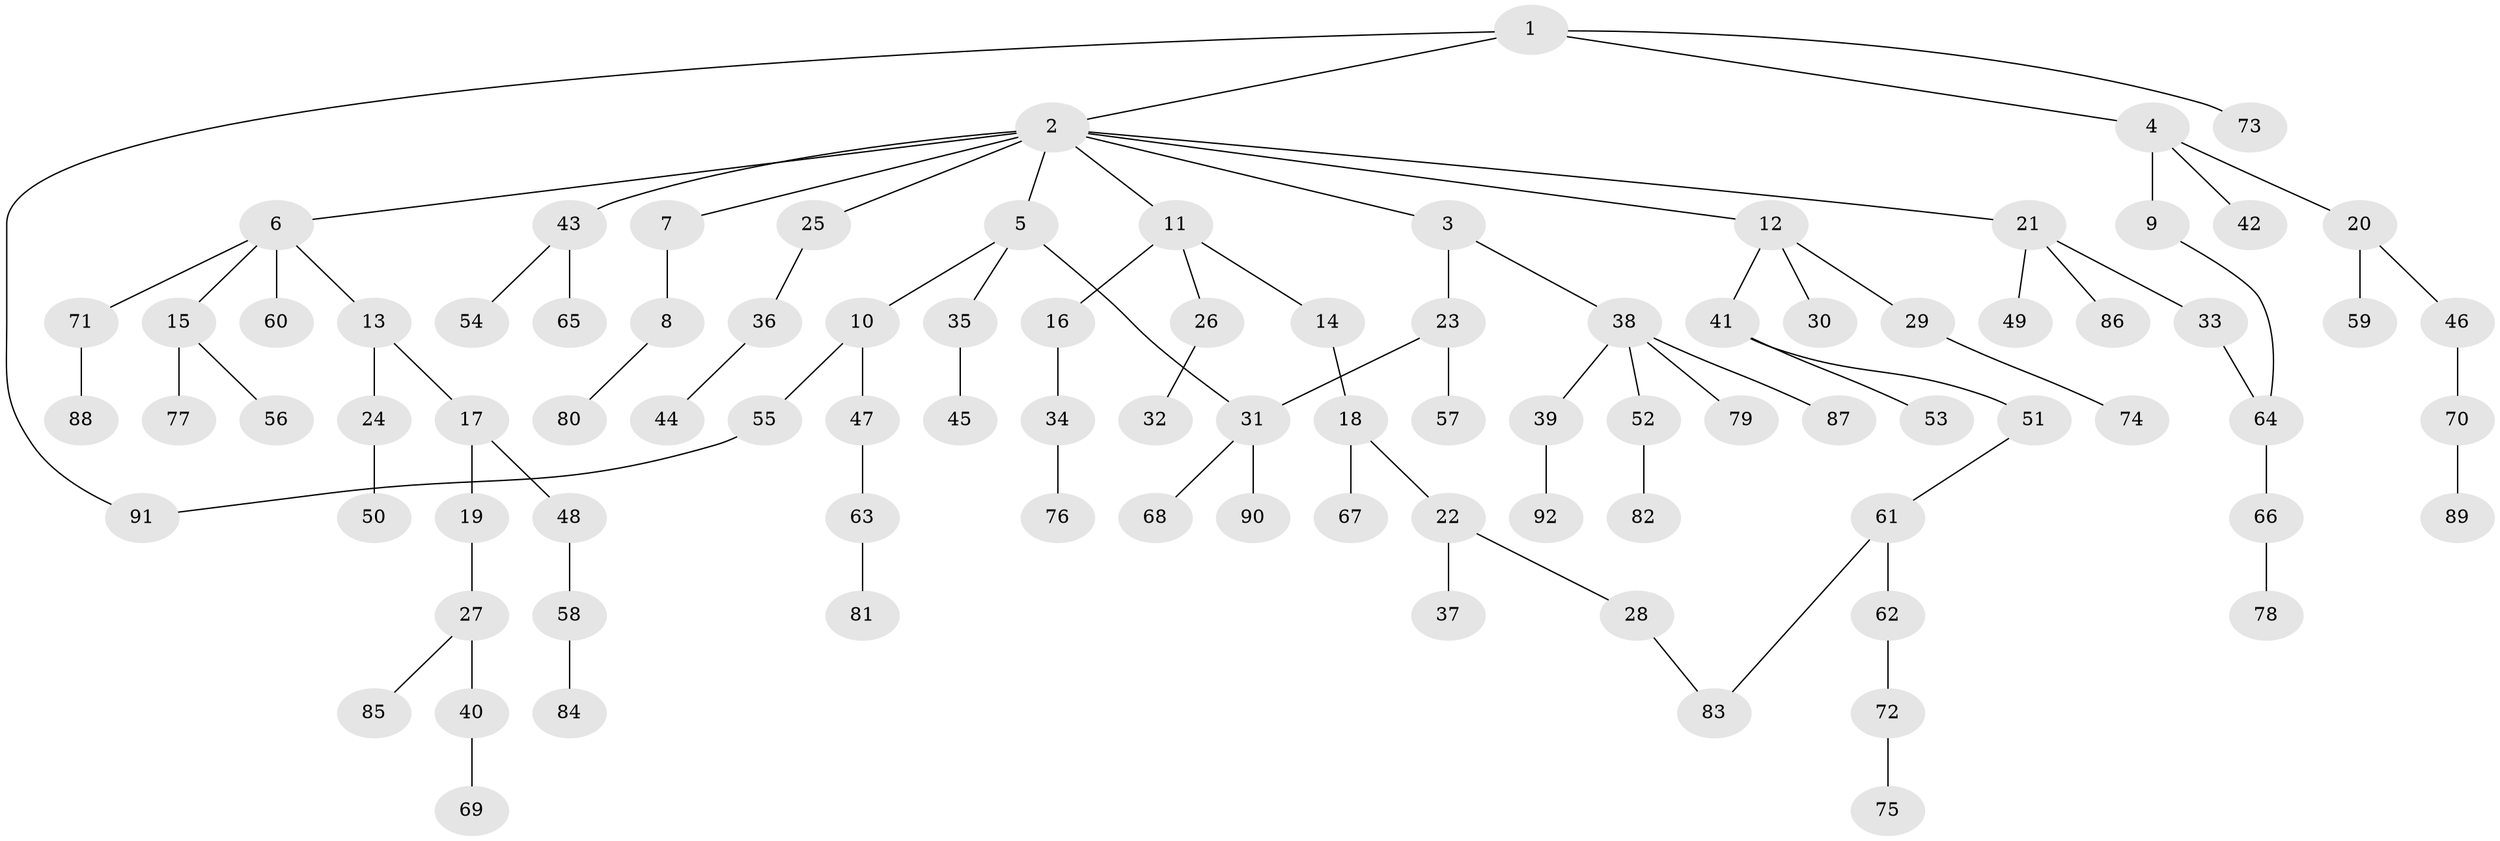 // coarse degree distribution, {10: 0.015384615384615385, 3: 0.18461538461538463, 4: 0.06153846153846154, 2: 0.4, 1: 0.3384615384615385}
// Generated by graph-tools (version 1.1) at 2025/36/03/04/25 23:36:13]
// undirected, 92 vertices, 95 edges
graph export_dot {
  node [color=gray90,style=filled];
  1;
  2;
  3;
  4;
  5;
  6;
  7;
  8;
  9;
  10;
  11;
  12;
  13;
  14;
  15;
  16;
  17;
  18;
  19;
  20;
  21;
  22;
  23;
  24;
  25;
  26;
  27;
  28;
  29;
  30;
  31;
  32;
  33;
  34;
  35;
  36;
  37;
  38;
  39;
  40;
  41;
  42;
  43;
  44;
  45;
  46;
  47;
  48;
  49;
  50;
  51;
  52;
  53;
  54;
  55;
  56;
  57;
  58;
  59;
  60;
  61;
  62;
  63;
  64;
  65;
  66;
  67;
  68;
  69;
  70;
  71;
  72;
  73;
  74;
  75;
  76;
  77;
  78;
  79;
  80;
  81;
  82;
  83;
  84;
  85;
  86;
  87;
  88;
  89;
  90;
  91;
  92;
  1 -- 2;
  1 -- 4;
  1 -- 73;
  1 -- 91;
  2 -- 3;
  2 -- 5;
  2 -- 6;
  2 -- 7;
  2 -- 11;
  2 -- 12;
  2 -- 21;
  2 -- 25;
  2 -- 43;
  3 -- 23;
  3 -- 38;
  4 -- 9;
  4 -- 20;
  4 -- 42;
  5 -- 10;
  5 -- 31;
  5 -- 35;
  6 -- 13;
  6 -- 15;
  6 -- 60;
  6 -- 71;
  7 -- 8;
  8 -- 80;
  9 -- 64;
  10 -- 47;
  10 -- 55;
  11 -- 14;
  11 -- 16;
  11 -- 26;
  12 -- 29;
  12 -- 30;
  12 -- 41;
  13 -- 17;
  13 -- 24;
  14 -- 18;
  15 -- 56;
  15 -- 77;
  16 -- 34;
  17 -- 19;
  17 -- 48;
  18 -- 22;
  18 -- 67;
  19 -- 27;
  20 -- 46;
  20 -- 59;
  21 -- 33;
  21 -- 49;
  21 -- 86;
  22 -- 28;
  22 -- 37;
  23 -- 57;
  23 -- 31;
  24 -- 50;
  25 -- 36;
  26 -- 32;
  27 -- 40;
  27 -- 85;
  28 -- 83;
  29 -- 74;
  31 -- 68;
  31 -- 90;
  33 -- 64;
  34 -- 76;
  35 -- 45;
  36 -- 44;
  38 -- 39;
  38 -- 52;
  38 -- 79;
  38 -- 87;
  39 -- 92;
  40 -- 69;
  41 -- 51;
  41 -- 53;
  43 -- 54;
  43 -- 65;
  46 -- 70;
  47 -- 63;
  48 -- 58;
  51 -- 61;
  52 -- 82;
  55 -- 91;
  58 -- 84;
  61 -- 62;
  61 -- 83;
  62 -- 72;
  63 -- 81;
  64 -- 66;
  66 -- 78;
  70 -- 89;
  71 -- 88;
  72 -- 75;
}
